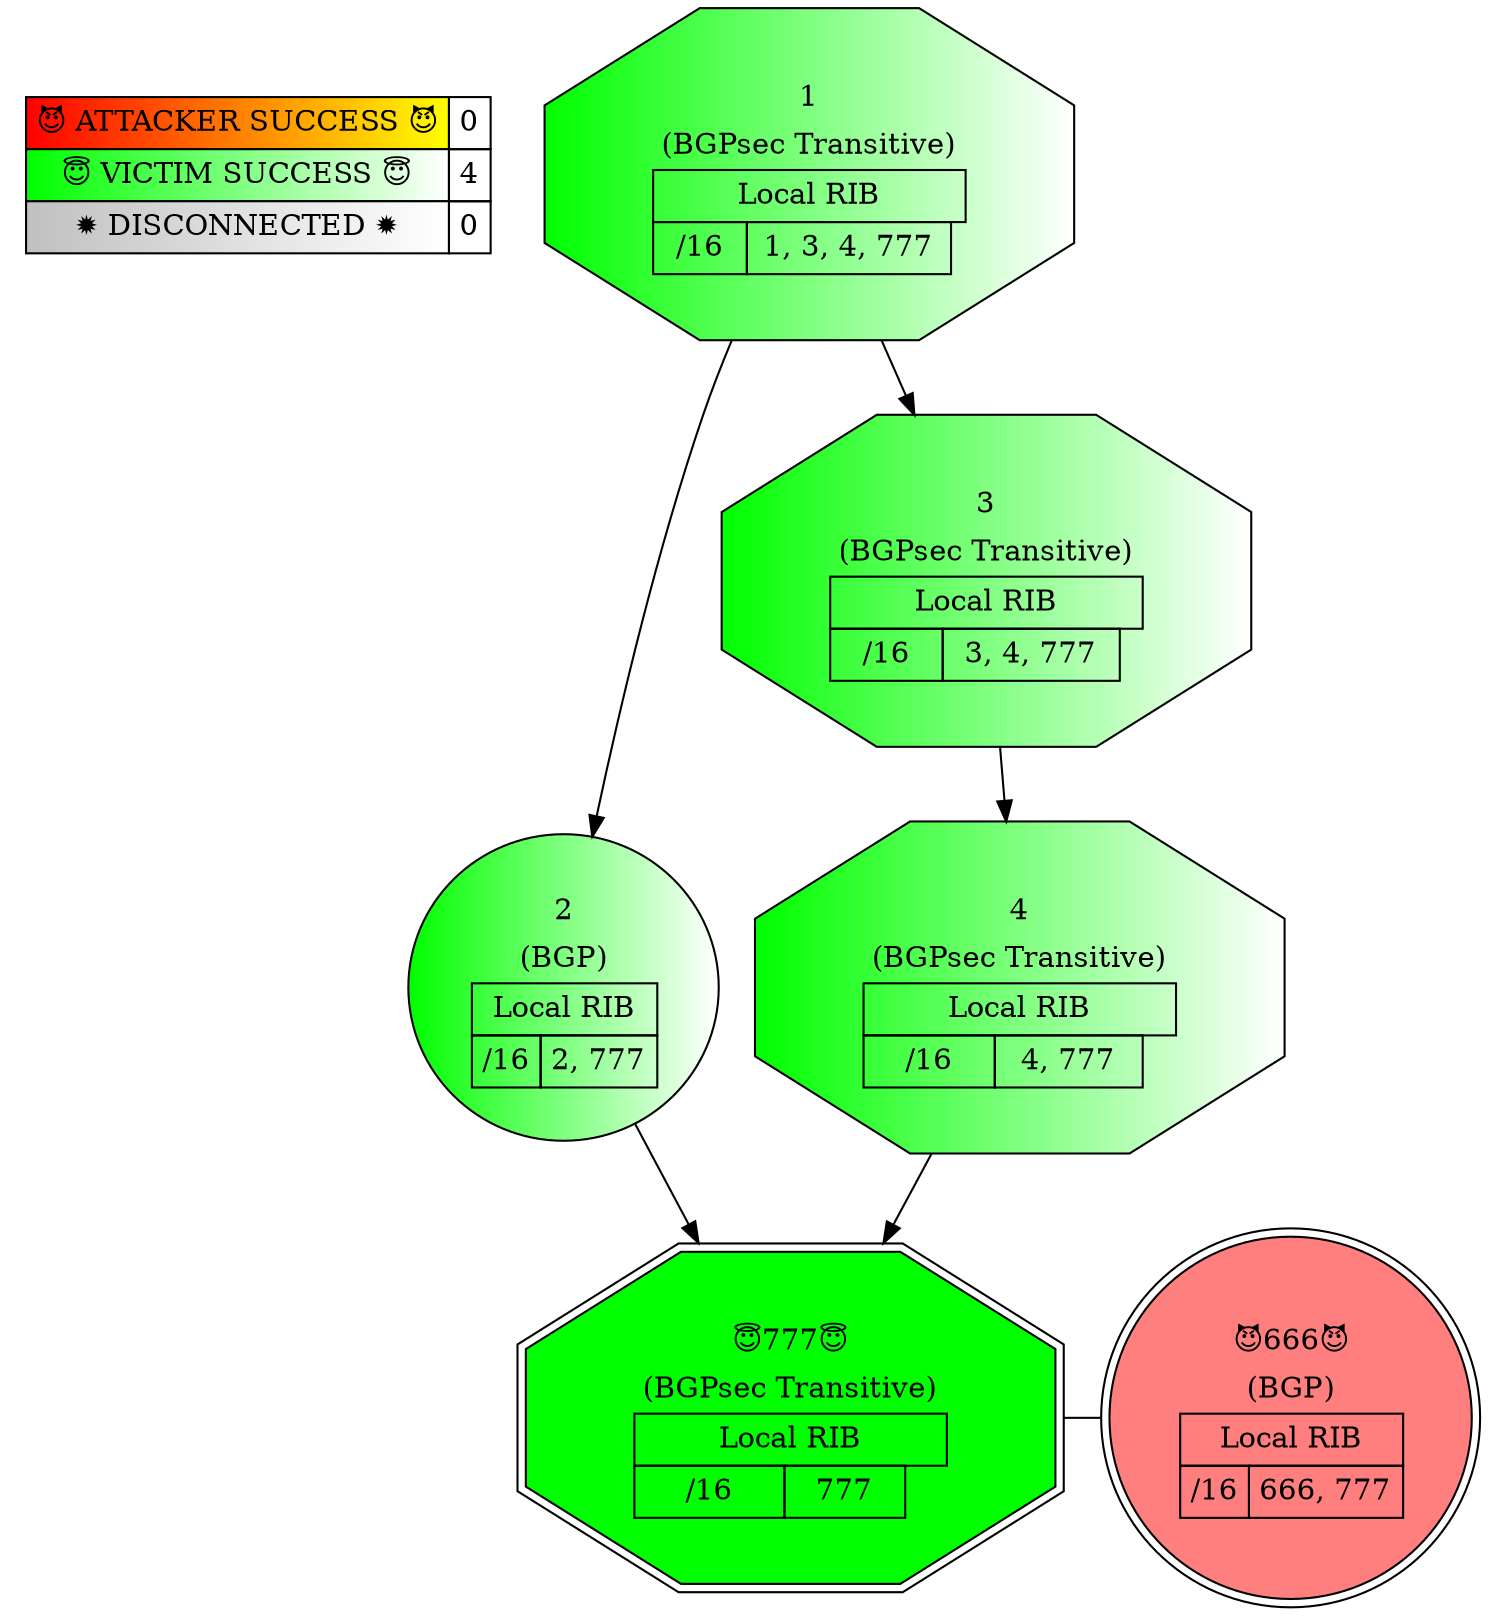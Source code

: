 digraph {
	Legend [label=<<TABLE BORDER="0" CELLBORDER="1" CELLSPACING="0" CELLPADDING="4">
                      <TR>
                        <TD BGCOLOR="red:yellow">&#128520; ATTACKER SUCCESS &#128520;</TD>
                        <TD>0</TD>
                      </TR>
                      <TR>
                        <TD BGCOLOR="green:white">&#128519; VICTIM SUCCESS &#128519;</TD>
                        <TD>4</TD>
                      </TR>
                      <TR>
                        <TD BGCOLOR="grey:white">&#10041; DISCONNECTED &#10041;</TD>
                        <TD>0</TD>
                      </TR>
                    </TABLE>> color=black fillcolor=white shape=plaintext style=filled]
	1 [label=<
                    <TABLE BORDER="0" CELLBORDER="1" CELLSPACING="0" CELLPADDING="4">
                      <TR>
                        <TD COLSPAN="3" BORDER="0">1</TD>
                      </TR>
                      <TR>
                        <TD COLSPAN="3" BORDER="0">(BGPsec Transitive)</TD>
                      </TR><TR>
                    <TD COLSPAN="3">Local RIB</TD>
                  </TR><TR>
                        <TD>/16</TD>
                        <TD>1, 3, 4, 777</TD>
                      </TR></TABLE>> color=black fillcolor="green:white" shape=octagon style=filled]
	2 [label=<
                    <TABLE BORDER="0" CELLBORDER="1" CELLSPACING="0" CELLPADDING="4">
                      <TR>
                        <TD COLSPAN="3" BORDER="0">2</TD>
                      </TR>
                      <TR>
                        <TD COLSPAN="3" BORDER="0">(BGP)</TD>
                      </TR><TR>
                    <TD COLSPAN="3">Local RIB</TD>
                  </TR><TR>
                        <TD>/16</TD>
                        <TD>2, 777</TD>
                      </TR></TABLE>> color=black fillcolor="green:white" style=filled]
	3 [label=<
                    <TABLE BORDER="0" CELLBORDER="1" CELLSPACING="0" CELLPADDING="4">
                      <TR>
                        <TD COLSPAN="3" BORDER="0">3</TD>
                      </TR>
                      <TR>
                        <TD COLSPAN="3" BORDER="0">(BGPsec Transitive)</TD>
                      </TR><TR>
                    <TD COLSPAN="3">Local RIB</TD>
                  </TR><TR>
                        <TD>/16</TD>
                        <TD>3, 4, 777</TD>
                      </TR></TABLE>> color=black fillcolor="green:white" shape=octagon style=filled]
	4 [label=<
                    <TABLE BORDER="0" CELLBORDER="1" CELLSPACING="0" CELLPADDING="4">
                      <TR>
                        <TD COLSPAN="3" BORDER="0">4</TD>
                      </TR>
                      <TR>
                        <TD COLSPAN="3" BORDER="0">(BGPsec Transitive)</TD>
                      </TR><TR>
                    <TD COLSPAN="3">Local RIB</TD>
                  </TR><TR>
                        <TD>/16</TD>
                        <TD>4, 777</TD>
                      </TR></TABLE>> color=black fillcolor="green:white" shape=octagon style=filled]
	666 [label=<
                    <TABLE BORDER="0" CELLBORDER="1" CELLSPACING="0" CELLPADDING="4">
                      <TR>
                        <TD COLSPAN="3" BORDER="0">&#128520;666&#128520;</TD>
                      </TR>
                      <TR>
                        <TD COLSPAN="3" BORDER="0">(BGP)</TD>
                      </TR><TR>
                    <TD COLSPAN="3">Local RIB</TD>
                  </TR><TR>
                        <TD>/16</TD>
                        <TD>666, 777</TD>
                      </TR></TABLE>> color=black fillcolor="#FF7F7F" shape=doublecircle style=filled]
	777 [label=<
                    <TABLE BORDER="0" CELLBORDER="1" CELLSPACING="0" CELLPADDING="4">
                      <TR>
                        <TD COLSPAN="3" BORDER="0">&#128519;777&#128519;</TD>
                      </TR>
                      <TR>
                        <TD COLSPAN="3" BORDER="0">(BGPsec Transitive)</TD>
                      </TR><TR>
                    <TD COLSPAN="3">Local RIB</TD>
                  </TR><TR>
                        <TD>/16</TD>
                        <TD>777</TD>
                      </TR></TABLE>> color=black fillcolor=green shape=doubleoctagon style=filled]
	1 -> 2
	1 -> 3
	2 -> 777
	3 -> 4
	4 -> 777
	777 -> 666 [dir=none]
	subgraph Propagation_rank_0 {
		rank=same
		666
		777
	}
	subgraph Propagation_rank_1 {
		rank=same
		2
		4
	}
	subgraph Propagation_rank_2 {
		rank=same
		3
	}
	subgraph Propagation_rank_3 {
		rank=same
		1
	}
}
